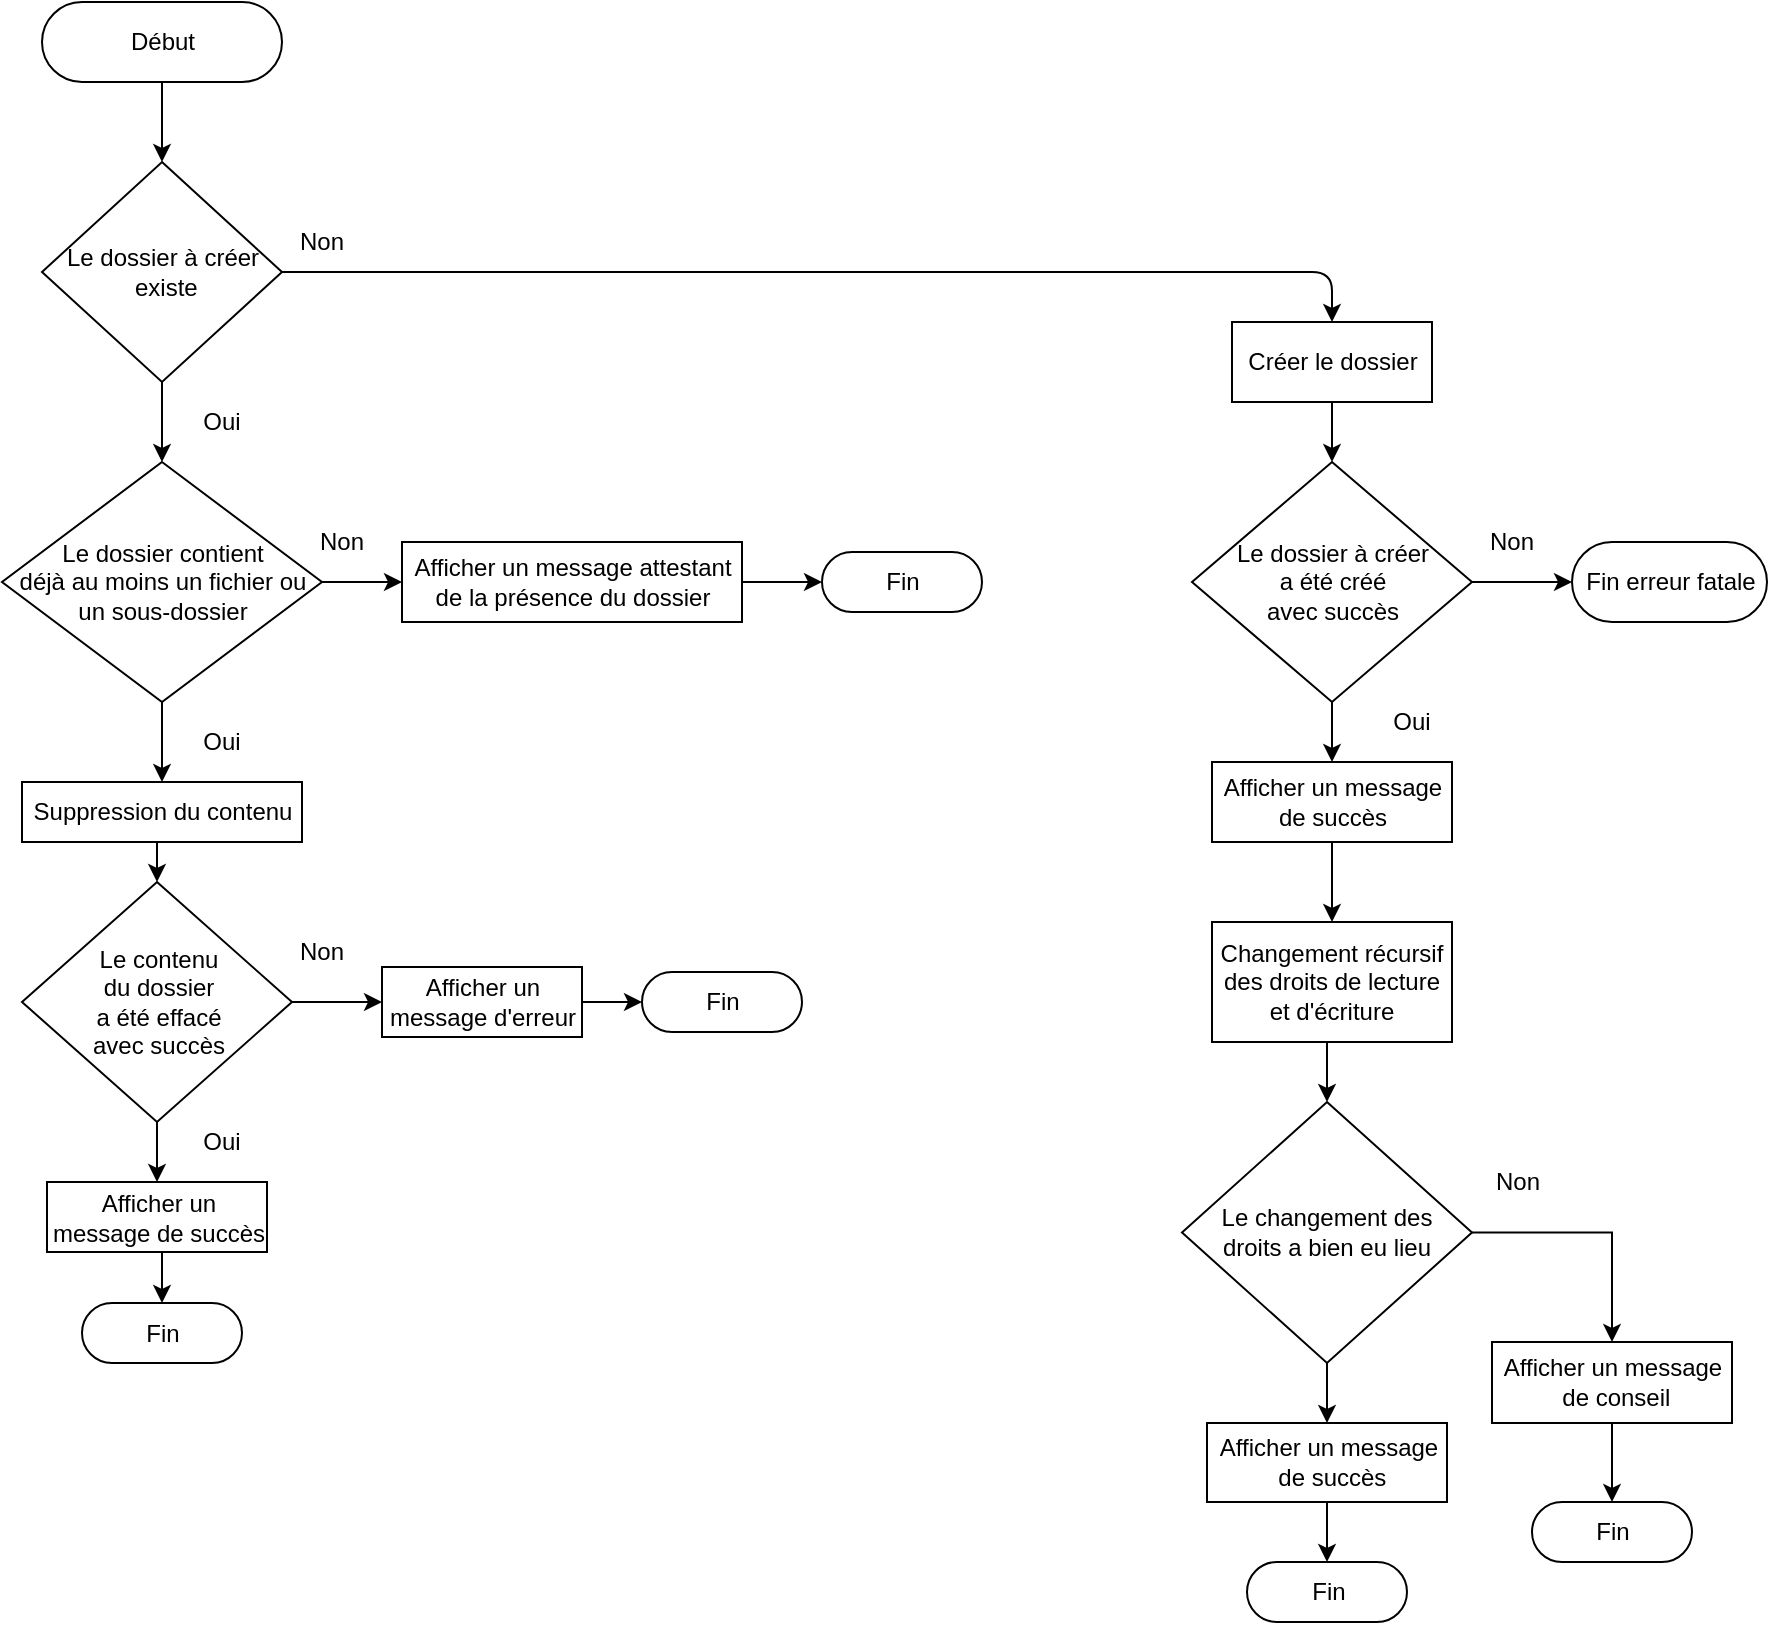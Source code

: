 <mxfile version="12.6.5" type="device"><diagram id="C5RBs43oDa-KdzZeNtuy" name="Page-1"><mxGraphModel dx="1108" dy="511" grid="1" gridSize="10" guides="1" tooltips="1" connect="1" arrows="1" fold="1" page="1" pageScale="1" pageWidth="827" pageHeight="1169" math="0" shadow="0"><root><mxCell id="WIyWlLk6GJQsqaUBKTNV-0"/><mxCell id="WIyWlLk6GJQsqaUBKTNV-1" parent="WIyWlLk6GJQsqaUBKTNV-0"/><mxCell id="uK7nbBuzYPpAONlAW4nQ-0" style="edgeStyle=orthogonalEdgeStyle;rounded=0;orthogonalLoop=1;jettySize=auto;html=1;exitX=0.5;exitY=1;exitDx=0;exitDy=0;entryX=0.5;entryY=0;entryDx=0;entryDy=0;" parent="WIyWlLk6GJQsqaUBKTNV-1" source="uK7nbBuzYPpAONlAW4nQ-1" target="Euk9CPCHWuC5o6FaknM2-4" edge="1"><mxGeometry relative="1" as="geometry"><mxPoint x="230" y="280" as="targetPoint"/></mxGeometry></mxCell><mxCell id="uK7nbBuzYPpAONlAW4nQ-1" value="Le dossier à créer&lt;br&gt;&amp;nbsp;existe" style="shape=rhombus;html=1;dashed=0;whitespace=wrap;perimeter=rhombusPerimeter;" parent="WIyWlLk6GJQsqaUBKTNV-1" vertex="1"><mxGeometry x="170" y="130" width="120" height="110" as="geometry"/></mxCell><mxCell id="uK7nbBuzYPpAONlAW4nQ-2" style="edgeStyle=orthogonalEdgeStyle;rounded=0;orthogonalLoop=1;jettySize=auto;html=1;exitX=0.5;exitY=0.5;exitDx=0;exitDy=20;exitPerimeter=0;entryX=0.5;entryY=0;entryDx=0;entryDy=0;" parent="WIyWlLk6GJQsqaUBKTNV-1" source="uK7nbBuzYPpAONlAW4nQ-3" target="uK7nbBuzYPpAONlAW4nQ-1" edge="1"><mxGeometry relative="1" as="geometry"/></mxCell><mxCell id="uK7nbBuzYPpAONlAW4nQ-3" value="Début" style="html=1;dashed=0;whitespace=wrap;shape=mxgraph.dfd.start" parent="WIyWlLk6GJQsqaUBKTNV-1" vertex="1"><mxGeometry x="170" y="50" width="120" height="40" as="geometry"/></mxCell><mxCell id="uK7nbBuzYPpAONlAW4nQ-4" style="edgeStyle=orthogonalEdgeStyle;rounded=0;orthogonalLoop=1;jettySize=auto;html=1;exitX=0.5;exitY=1;exitDx=0;exitDy=0;entryX=0.5;entryY=0;entryDx=0;entryDy=0;" parent="WIyWlLk6GJQsqaUBKTNV-1" source="uK7nbBuzYPpAONlAW4nQ-5" target="uK7nbBuzYPpAONlAW4nQ-10" edge="1"><mxGeometry relative="1" as="geometry"/></mxCell><mxCell id="uK7nbBuzYPpAONlAW4nQ-5" value="Le dossier à créer&lt;br&gt;a été créé&lt;br&gt;avec succès" style="shape=rhombus;html=1;dashed=0;whitespace=wrap;perimeter=rhombusPerimeter;" parent="WIyWlLk6GJQsqaUBKTNV-1" vertex="1"><mxGeometry x="745" y="280" width="140" height="120" as="geometry"/></mxCell><mxCell id="uK7nbBuzYPpAONlAW4nQ-6" value="" style="endArrow=classic;html=1;exitX=1;exitY=0.5;exitDx=0;exitDy=0;entryX=0.5;entryY=0;entryDx=0;entryDy=0;" parent="WIyWlLk6GJQsqaUBKTNV-1" source="uK7nbBuzYPpAONlAW4nQ-1" target="uK7nbBuzYPpAONlAW4nQ-38" edge="1"><mxGeometry width="50" height="50" relative="1" as="geometry"><mxPoint x="330" y="210" as="sourcePoint"/><mxPoint x="620" y="200" as="targetPoint"/><Array as="points"><mxPoint x="815" y="185"/></Array></mxGeometry></mxCell><mxCell id="uK7nbBuzYPpAONlAW4nQ-7" value="Fin erreur fatale" style="html=1;dashed=0;whitespace=wrap;shape=mxgraph.dfd.start" parent="WIyWlLk6GJQsqaUBKTNV-1" vertex="1"><mxGeometry x="935" y="320" width="97.5" height="40" as="geometry"/></mxCell><mxCell id="uK7nbBuzYPpAONlAW4nQ-8" value="" style="endArrow=classic;html=1;entryX=0;entryY=0.5;entryDx=0;entryDy=0;entryPerimeter=0;exitX=1;exitY=0.5;exitDx=0;exitDy=0;" parent="WIyWlLk6GJQsqaUBKTNV-1" source="uK7nbBuzYPpAONlAW4nQ-5" target="uK7nbBuzYPpAONlAW4nQ-7" edge="1"><mxGeometry width="50" height="50" relative="1" as="geometry"><mxPoint x="895" y="350" as="sourcePoint"/><mxPoint x="925" y="310" as="targetPoint"/></mxGeometry></mxCell><mxCell id="uK7nbBuzYPpAONlAW4nQ-9" style="edgeStyle=orthogonalEdgeStyle;rounded=0;orthogonalLoop=1;jettySize=auto;html=1;exitX=0.5;exitY=1;exitDx=0;exitDy=0;entryX=0.5;entryY=0;entryDx=0;entryDy=0;" parent="WIyWlLk6GJQsqaUBKTNV-1" source="uK7nbBuzYPpAONlAW4nQ-10" target="uK7nbBuzYPpAONlAW4nQ-15" edge="1"><mxGeometry relative="1" as="geometry"/></mxCell><mxCell id="uK7nbBuzYPpAONlAW4nQ-10" value="Afficher un message &lt;br&gt;de succès" style="html=1;dashed=0;whitespace=wrap;" parent="WIyWlLk6GJQsqaUBKTNV-1" vertex="1"><mxGeometry x="755" y="430" width="120" height="40" as="geometry"/></mxCell><mxCell id="uK7nbBuzYPpAONlAW4nQ-11" value="Non" style="text;html=1;strokeColor=none;fillColor=none;align=center;verticalAlign=middle;whiteSpace=wrap;rounded=0;" parent="WIyWlLk6GJQsqaUBKTNV-1" vertex="1"><mxGeometry x="290" y="160" width="40" height="20" as="geometry"/></mxCell><mxCell id="uK7nbBuzYPpAONlAW4nQ-12" value="Non" style="text;html=1;strokeColor=none;fillColor=none;align=center;verticalAlign=middle;whiteSpace=wrap;rounded=0;" parent="WIyWlLk6GJQsqaUBKTNV-1" vertex="1"><mxGeometry x="885" y="310" width="40" height="20" as="geometry"/></mxCell><mxCell id="uK7nbBuzYPpAONlAW4nQ-13" value="Oui" style="text;html=1;strokeColor=none;fillColor=none;align=center;verticalAlign=middle;whiteSpace=wrap;rounded=0;" parent="WIyWlLk6GJQsqaUBKTNV-1" vertex="1"><mxGeometry x="835" y="400" width="40" height="20" as="geometry"/></mxCell><mxCell id="uK7nbBuzYPpAONlAW4nQ-14" style="edgeStyle=orthogonalEdgeStyle;rounded=0;orthogonalLoop=1;jettySize=auto;html=1;exitX=0.5;exitY=1;exitDx=0;exitDy=0;entryX=0.5;entryY=0;entryDx=0;entryDy=0;" parent="WIyWlLk6GJQsqaUBKTNV-1" source="uK7nbBuzYPpAONlAW4nQ-15" target="uK7nbBuzYPpAONlAW4nQ-18" edge="1"><mxGeometry relative="1" as="geometry"><mxPoint x="815" y="599" as="targetPoint"/></mxGeometry></mxCell><mxCell id="uK7nbBuzYPpAONlAW4nQ-15" value="Changement récursif des droits de lecture et d'écriture" style="rounded=0;whiteSpace=wrap;html=1;" parent="WIyWlLk6GJQsqaUBKTNV-1" vertex="1"><mxGeometry x="755" y="510" width="120" height="60" as="geometry"/></mxCell><mxCell id="uK7nbBuzYPpAONlAW4nQ-16" style="edgeStyle=orthogonalEdgeStyle;rounded=0;orthogonalLoop=1;jettySize=auto;html=1;exitX=1;exitY=0.5;exitDx=0;exitDy=0;entryX=0.5;entryY=0;entryDx=0;entryDy=0;" parent="WIyWlLk6GJQsqaUBKTNV-1" source="uK7nbBuzYPpAONlAW4nQ-18" target="uK7nbBuzYPpAONlAW4nQ-21" edge="1"><mxGeometry relative="1" as="geometry"><mxPoint x="887.5" y="664.25" as="sourcePoint"/></mxGeometry></mxCell><mxCell id="uK7nbBuzYPpAONlAW4nQ-17" style="edgeStyle=orthogonalEdgeStyle;rounded=0;orthogonalLoop=1;jettySize=auto;html=1;exitX=0.5;exitY=1;exitDx=0;exitDy=0;entryX=0.5;entryY=0;entryDx=0;entryDy=0;" parent="WIyWlLk6GJQsqaUBKTNV-1" source="uK7nbBuzYPpAONlAW4nQ-18" target="uK7nbBuzYPpAONlAW4nQ-24" edge="1"><mxGeometry relative="1" as="geometry"><mxPoint x="815" y="729.5" as="sourcePoint"/></mxGeometry></mxCell><mxCell id="uK7nbBuzYPpAONlAW4nQ-18" value="Le changement des &lt;br&gt;droits a bien eu lieu" style="rhombus;whiteSpace=wrap;html=1;" parent="WIyWlLk6GJQsqaUBKTNV-1" vertex="1"><mxGeometry x="740" y="600" width="145" height="130.5" as="geometry"/></mxCell><mxCell id="uK7nbBuzYPpAONlAW4nQ-19" value="Fin" style="html=1;dashed=0;whitespace=wrap;shape=mxgraph.dfd.start" parent="WIyWlLk6GJQsqaUBKTNV-1" vertex="1"><mxGeometry x="915" y="800" width="80" height="30" as="geometry"/></mxCell><mxCell id="uK7nbBuzYPpAONlAW4nQ-20" style="edgeStyle=orthogonalEdgeStyle;rounded=0;orthogonalLoop=1;jettySize=auto;html=1;exitX=0.5;exitY=1;exitDx=0;exitDy=0;entryX=0.5;entryY=0.5;entryDx=0;entryDy=-15;entryPerimeter=0;" parent="WIyWlLk6GJQsqaUBKTNV-1" source="uK7nbBuzYPpAONlAW4nQ-21" target="uK7nbBuzYPpAONlAW4nQ-19" edge="1"><mxGeometry relative="1" as="geometry"/></mxCell><mxCell id="uK7nbBuzYPpAONlAW4nQ-21" value="Afficher un message&lt;br&gt;&amp;nbsp;de conseil" style="html=1;dashed=0;whitespace=wrap;" parent="WIyWlLk6GJQsqaUBKTNV-1" vertex="1"><mxGeometry x="895" y="720" width="120" height="40.5" as="geometry"/></mxCell><mxCell id="uK7nbBuzYPpAONlAW4nQ-22" value="Non" style="text;html=1;strokeColor=none;fillColor=none;align=center;verticalAlign=middle;whiteSpace=wrap;rounded=0;" parent="WIyWlLk6GJQsqaUBKTNV-1" vertex="1"><mxGeometry x="888" y="630" width="40" height="20" as="geometry"/></mxCell><mxCell id="uK7nbBuzYPpAONlAW4nQ-23" style="edgeStyle=orthogonalEdgeStyle;rounded=0;orthogonalLoop=1;jettySize=auto;html=1;exitX=0.5;exitY=1;exitDx=0;exitDy=0;entryX=0.5;entryY=0.5;entryDx=0;entryDy=-15;entryPerimeter=0;" parent="WIyWlLk6GJQsqaUBKTNV-1" source="uK7nbBuzYPpAONlAW4nQ-24" target="uK7nbBuzYPpAONlAW4nQ-25" edge="1"><mxGeometry relative="1" as="geometry"/></mxCell><mxCell id="uK7nbBuzYPpAONlAW4nQ-24" value="Afficher un message&lt;br&gt;&amp;nbsp;de succès" style="html=1;dashed=0;whitespace=wrap;" parent="WIyWlLk6GJQsqaUBKTNV-1" vertex="1"><mxGeometry x="752.5" y="760.5" width="120" height="39.5" as="geometry"/></mxCell><mxCell id="uK7nbBuzYPpAONlAW4nQ-25" value="Fin" style="html=1;dashed=0;whitespace=wrap;shape=mxgraph.dfd.start" parent="WIyWlLk6GJQsqaUBKTNV-1" vertex="1"><mxGeometry x="772.5" y="830" width="80" height="30" as="geometry"/></mxCell><mxCell id="uK7nbBuzYPpAONlAW4nQ-37" style="edgeStyle=orthogonalEdgeStyle;rounded=0;orthogonalLoop=1;jettySize=auto;html=1;exitX=0.5;exitY=1;exitDx=0;exitDy=0;entryX=0.5;entryY=0;entryDx=0;entryDy=0;" parent="WIyWlLk6GJQsqaUBKTNV-1" source="uK7nbBuzYPpAONlAW4nQ-38" target="uK7nbBuzYPpAONlAW4nQ-5" edge="1"><mxGeometry relative="1" as="geometry"/></mxCell><mxCell id="uK7nbBuzYPpAONlAW4nQ-38" value="Créer le dossier" style="html=1;dashed=0;whitespace=wrap;" parent="WIyWlLk6GJQsqaUBKTNV-1" vertex="1"><mxGeometry x="765" y="210" width="100" height="40" as="geometry"/></mxCell><mxCell id="Euk9CPCHWuC5o6FaknM2-2" value="Oui" style="text;html=1;strokeColor=none;fillColor=none;align=center;verticalAlign=middle;whiteSpace=wrap;rounded=0;" parent="WIyWlLk6GJQsqaUBKTNV-1" vertex="1"><mxGeometry x="240" y="250" width="40" height="20" as="geometry"/></mxCell><mxCell id="Euk9CPCHWuC5o6FaknM2-8" style="edgeStyle=orthogonalEdgeStyle;rounded=0;orthogonalLoop=1;jettySize=auto;html=1;exitX=1;exitY=0.5;exitDx=0;exitDy=0;entryX=0;entryY=0.5;entryDx=0;entryDy=0;" parent="WIyWlLk6GJQsqaUBKTNV-1" source="Euk9CPCHWuC5o6FaknM2-4" target="Euk9CPCHWuC5o6FaknM2-6" edge="1"><mxGeometry relative="1" as="geometry"/></mxCell><mxCell id="Euk9CPCHWuC5o6FaknM2-13" style="edgeStyle=orthogonalEdgeStyle;rounded=0;orthogonalLoop=1;jettySize=auto;html=1;exitX=0.5;exitY=1;exitDx=0;exitDy=0;entryX=0.5;entryY=0;entryDx=0;entryDy=0;" parent="WIyWlLk6GJQsqaUBKTNV-1" source="Euk9CPCHWuC5o6FaknM2-4" target="Euk9CPCHWuC5o6FaknM2-12" edge="1"><mxGeometry relative="1" as="geometry"/></mxCell><mxCell id="Euk9CPCHWuC5o6FaknM2-4" value="Le dossier contient&lt;br&gt;déjà au moins un fichier ou&lt;br&gt;un sous-dossier" style="shape=rhombus;html=1;dashed=0;whitespace=wrap;perimeter=rhombusPerimeter;" parent="WIyWlLk6GJQsqaUBKTNV-1" vertex="1"><mxGeometry x="150" y="280" width="160" height="120" as="geometry"/></mxCell><mxCell id="Euk9CPCHWuC5o6FaknM2-5" value="Fin" style="html=1;dashed=0;whitespace=wrap;shape=mxgraph.dfd.start" parent="WIyWlLk6GJQsqaUBKTNV-1" vertex="1"><mxGeometry x="560" y="325" width="80" height="30" as="geometry"/></mxCell><mxCell id="Euk9CPCHWuC5o6FaknM2-9" style="edgeStyle=orthogonalEdgeStyle;rounded=0;orthogonalLoop=1;jettySize=auto;html=1;exitX=1;exitY=0.5;exitDx=0;exitDy=0;entryX=0;entryY=0.5;entryDx=0;entryDy=0;entryPerimeter=0;" parent="WIyWlLk6GJQsqaUBKTNV-1" source="Euk9CPCHWuC5o6FaknM2-6" target="Euk9CPCHWuC5o6FaknM2-5" edge="1"><mxGeometry relative="1" as="geometry"/></mxCell><mxCell id="Euk9CPCHWuC5o6FaknM2-6" value="Afficher un message attestant&lt;br&gt;de la présence du dossier" style="html=1;dashed=0;whitespace=wrap;" parent="WIyWlLk6GJQsqaUBKTNV-1" vertex="1"><mxGeometry x="350" y="320" width="170" height="40" as="geometry"/></mxCell><mxCell id="Euk9CPCHWuC5o6FaknM2-10" value="Non" style="text;html=1;strokeColor=none;fillColor=none;align=center;verticalAlign=middle;whiteSpace=wrap;rounded=0;" parent="WIyWlLk6GJQsqaUBKTNV-1" vertex="1"><mxGeometry x="300" y="310" width="40" height="20" as="geometry"/></mxCell><mxCell id="Euk9CPCHWuC5o6FaknM2-11" value="Oui" style="text;html=1;strokeColor=none;fillColor=none;align=center;verticalAlign=middle;whiteSpace=wrap;rounded=0;" parent="WIyWlLk6GJQsqaUBKTNV-1" vertex="1"><mxGeometry x="240" y="410" width="40" height="20" as="geometry"/></mxCell><mxCell id="Euk9CPCHWuC5o6FaknM2-17" style="edgeStyle=orthogonalEdgeStyle;rounded=0;orthogonalLoop=1;jettySize=auto;html=1;exitX=0.5;exitY=1;exitDx=0;exitDy=0;entryX=0.5;entryY=0;entryDx=0;entryDy=0;" parent="WIyWlLk6GJQsqaUBKTNV-1" source="Euk9CPCHWuC5o6FaknM2-12" target="Euk9CPCHWuC5o6FaknM2-14" edge="1"><mxGeometry relative="1" as="geometry"/></mxCell><mxCell id="Euk9CPCHWuC5o6FaknM2-12" value="Suppression du contenu" style="html=1;dashed=0;whitespace=wrap;" parent="WIyWlLk6GJQsqaUBKTNV-1" vertex="1"><mxGeometry x="160" y="440" width="140" height="30" as="geometry"/></mxCell><mxCell id="Euk9CPCHWuC5o6FaknM2-20" style="edgeStyle=orthogonalEdgeStyle;rounded=0;orthogonalLoop=1;jettySize=auto;html=1;exitX=1;exitY=0.5;exitDx=0;exitDy=0;entryX=0;entryY=0.5;entryDx=0;entryDy=0;" parent="WIyWlLk6GJQsqaUBKTNV-1" source="Euk9CPCHWuC5o6FaknM2-14" target="Euk9CPCHWuC5o6FaknM2-19" edge="1"><mxGeometry relative="1" as="geometry"/></mxCell><mxCell id="Euk9CPCHWuC5o6FaknM2-24" style="edgeStyle=orthogonalEdgeStyle;rounded=0;orthogonalLoop=1;jettySize=auto;html=1;exitX=0.5;exitY=1;exitDx=0;exitDy=0;entryX=0.5;entryY=0;entryDx=0;entryDy=0;" parent="WIyWlLk6GJQsqaUBKTNV-1" source="Euk9CPCHWuC5o6FaknM2-14" target="Euk9CPCHWuC5o6FaknM2-23" edge="1"><mxGeometry relative="1" as="geometry"/></mxCell><mxCell id="Euk9CPCHWuC5o6FaknM2-14" value="Le contenu &lt;br&gt;du dossier&lt;br&gt;a été effacé&lt;br&gt;avec succès" style="shape=rhombus;html=1;dashed=0;whitespace=wrap;perimeter=rhombusPerimeter;" parent="WIyWlLk6GJQsqaUBKTNV-1" vertex="1"><mxGeometry x="160" y="490" width="135" height="120" as="geometry"/></mxCell><mxCell id="Euk9CPCHWuC5o6FaknM2-18" value="Fin" style="html=1;dashed=0;whitespace=wrap;shape=mxgraph.dfd.start" parent="WIyWlLk6GJQsqaUBKTNV-1" vertex="1"><mxGeometry x="470" y="535" width="80" height="30" as="geometry"/></mxCell><mxCell id="Euk9CPCHWuC5o6FaknM2-21" style="edgeStyle=orthogonalEdgeStyle;rounded=0;orthogonalLoop=1;jettySize=auto;html=1;exitX=1;exitY=0.5;exitDx=0;exitDy=0;entryX=0;entryY=0.5;entryDx=0;entryDy=0;entryPerimeter=0;" parent="WIyWlLk6GJQsqaUBKTNV-1" source="Euk9CPCHWuC5o6FaknM2-19" target="Euk9CPCHWuC5o6FaknM2-18" edge="1"><mxGeometry relative="1" as="geometry"/></mxCell><mxCell id="Euk9CPCHWuC5o6FaknM2-19" value="Afficher un&lt;br&gt;message d'erreur" style="html=1;dashed=0;whitespace=wrap;" parent="WIyWlLk6GJQsqaUBKTNV-1" vertex="1"><mxGeometry x="340" y="532.5" width="100" height="35" as="geometry"/></mxCell><mxCell id="Euk9CPCHWuC5o6FaknM2-22" value="Non" style="text;html=1;strokeColor=none;fillColor=none;align=center;verticalAlign=middle;whiteSpace=wrap;rounded=0;" parent="WIyWlLk6GJQsqaUBKTNV-1" vertex="1"><mxGeometry x="290" y="515" width="40" height="20" as="geometry"/></mxCell><mxCell id="Euk9CPCHWuC5o6FaknM2-27" style="edgeStyle=orthogonalEdgeStyle;rounded=0;orthogonalLoop=1;jettySize=auto;html=1;exitX=0.5;exitY=1;exitDx=0;exitDy=0;entryX=0.5;entryY=0.5;entryDx=0;entryDy=-15;entryPerimeter=0;" parent="WIyWlLk6GJQsqaUBKTNV-1" source="Euk9CPCHWuC5o6FaknM2-23" target="Euk9CPCHWuC5o6FaknM2-26" edge="1"><mxGeometry relative="1" as="geometry"/></mxCell><mxCell id="Euk9CPCHWuC5o6FaknM2-23" value="Afficher un&lt;br&gt;message de succès" style="html=1;dashed=0;whitespace=wrap;" parent="WIyWlLk6GJQsqaUBKTNV-1" vertex="1"><mxGeometry x="172.5" y="640" width="110" height="35" as="geometry"/></mxCell><mxCell id="Euk9CPCHWuC5o6FaknM2-25" value="Oui" style="text;html=1;strokeColor=none;fillColor=none;align=center;verticalAlign=middle;whiteSpace=wrap;rounded=0;" parent="WIyWlLk6GJQsqaUBKTNV-1" vertex="1"><mxGeometry x="240" y="610" width="40" height="20" as="geometry"/></mxCell><mxCell id="Euk9CPCHWuC5o6FaknM2-26" value="Fin" style="html=1;dashed=0;whitespace=wrap;shape=mxgraph.dfd.start" parent="WIyWlLk6GJQsqaUBKTNV-1" vertex="1"><mxGeometry x="190" y="700.5" width="80" height="30" as="geometry"/></mxCell></root></mxGraphModel></diagram></mxfile>
